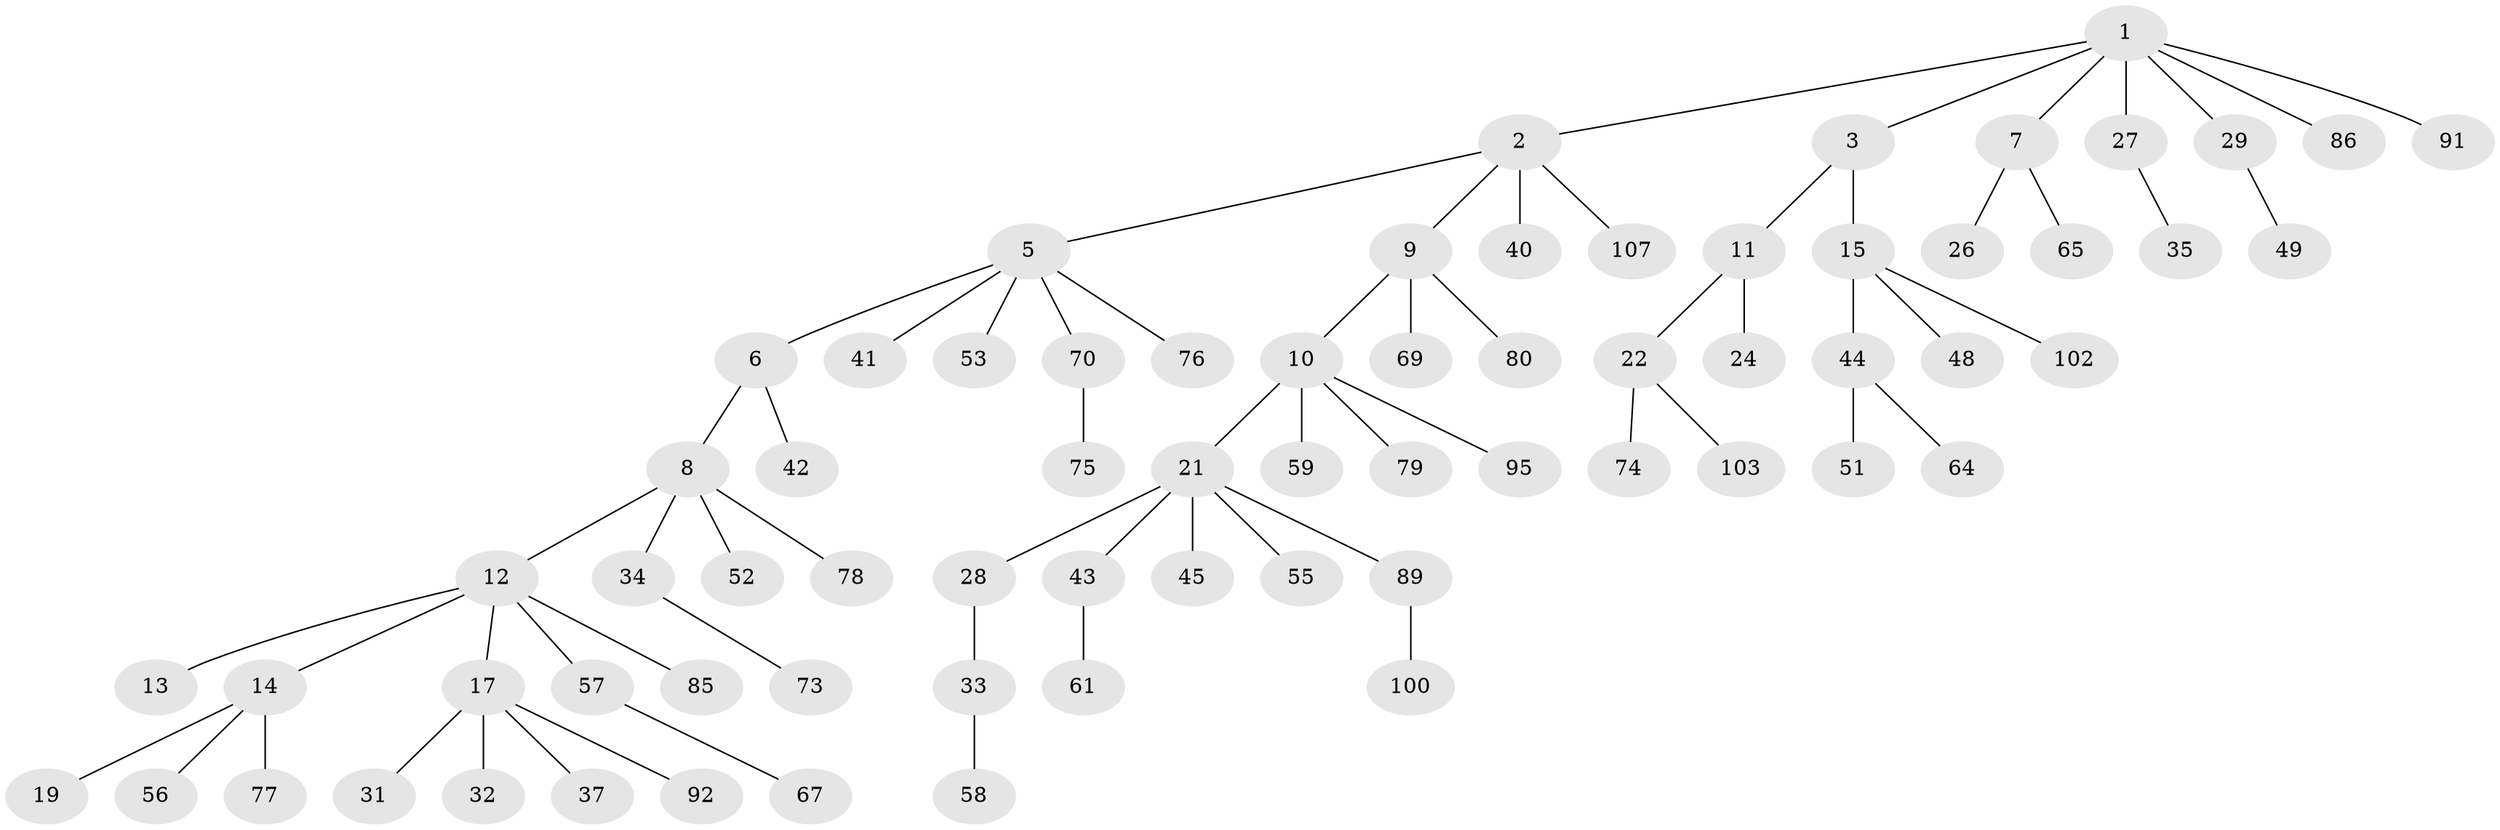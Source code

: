 // Generated by graph-tools (version 1.1) at 2025/24/03/03/25 07:24:07]
// undirected, 69 vertices, 68 edges
graph export_dot {
graph [start="1"]
  node [color=gray90,style=filled];
  1 [super="+4"];
  2 [super="+97"];
  3 [super="+71"];
  5 [super="+25"];
  6 [super="+46"];
  7 [super="+16"];
  8 [super="+30"];
  9 [super="+50"];
  10 [super="+23"];
  11 [super="+84"];
  12 [super="+101"];
  13 [super="+83"];
  14 [super="+20"];
  15 [super="+18"];
  17 [super="+36"];
  19;
  21 [super="+39"];
  22 [super="+60"];
  24;
  26;
  27 [super="+47"];
  28;
  29 [super="+105"];
  31 [super="+38"];
  32 [super="+82"];
  33 [super="+96"];
  34;
  35;
  37;
  40 [super="+93"];
  41 [super="+99"];
  42 [super="+106"];
  43 [super="+98"];
  44 [super="+66"];
  45;
  48 [super="+54"];
  49;
  51;
  52;
  53;
  55 [super="+81"];
  56;
  57 [super="+68"];
  58 [super="+62"];
  59 [super="+63"];
  61;
  64;
  65;
  67;
  69;
  70 [super="+72"];
  73 [super="+87"];
  74;
  75 [super="+104"];
  76 [super="+94"];
  77 [super="+88"];
  78;
  79;
  80;
  85 [super="+90"];
  86;
  89;
  91;
  92;
  95;
  100;
  102;
  103;
  107;
  1 -- 2;
  1 -- 3;
  1 -- 27;
  1 -- 29;
  1 -- 86;
  1 -- 91;
  1 -- 7;
  2 -- 5;
  2 -- 9;
  2 -- 40;
  2 -- 107;
  3 -- 11;
  3 -- 15;
  5 -- 6;
  5 -- 41;
  5 -- 53;
  5 -- 76;
  5 -- 70;
  6 -- 8;
  6 -- 42;
  7 -- 65;
  7 -- 26;
  8 -- 12;
  8 -- 34;
  8 -- 52;
  8 -- 78;
  9 -- 10;
  9 -- 80;
  9 -- 69;
  10 -- 21;
  10 -- 59;
  10 -- 79;
  10 -- 95;
  11 -- 22;
  11 -- 24;
  12 -- 13;
  12 -- 14;
  12 -- 17;
  12 -- 57;
  12 -- 85;
  14 -- 19;
  14 -- 56;
  14 -- 77;
  15 -- 44;
  15 -- 102;
  15 -- 48;
  17 -- 31;
  17 -- 32;
  17 -- 92;
  17 -- 37;
  21 -- 28;
  21 -- 45;
  21 -- 55;
  21 -- 89;
  21 -- 43;
  22 -- 74;
  22 -- 103;
  27 -- 35;
  28 -- 33;
  29 -- 49;
  33 -- 58;
  34 -- 73;
  43 -- 61;
  44 -- 51;
  44 -- 64;
  57 -- 67;
  70 -- 75;
  89 -- 100;
}
